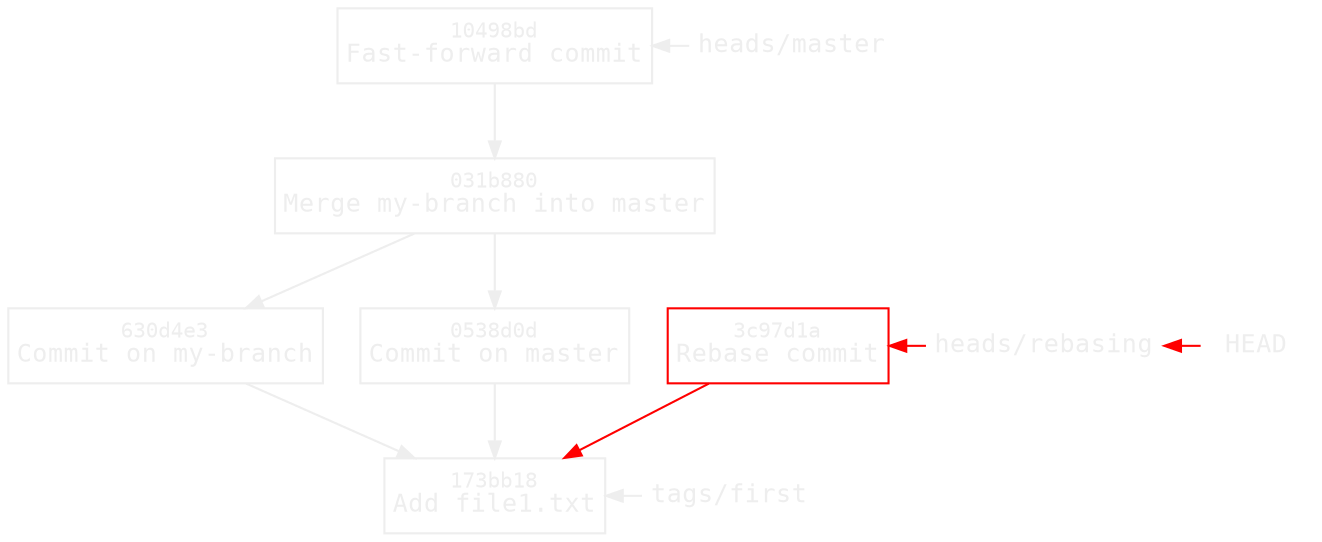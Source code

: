 digraph branch {
    bgcolor = transparent
    color = white

    node [fontname=monospace fontsize=12 fontcolor="#eeeeee"
          margin="0.06,0.1" height=0 color="#eeeeee"]
    edge [fontcolor="#eeeeee" color="#eeeeee" arrowsize=0.8]

    node [shape=box labeldistance=0.2]
    "173bb18" [label=<<font point-size="10">173bb18</font><br/>Add file1.txt>]
    "630d4e3" [label=<<font point-size="10">630d4e3</font><br/>Commit on my-branch>]
    "0538d0d" [label=<<font point-size="10">0538d0d</font><br/>Commit on master>]
    "031b880" [label=<<font point-size="10">031b880</font><br/>Merge my-branch into master>]
    "10498bd" [label=<<font point-size="10">10498bd</font><br/>Fast-forward commit>]
    "3c97d1a" [label=<<font point-size="10">3c97d1a</font><br/>Rebase commit>
        color=red]

    node [shape=none margin=0.05 height=0]
    HEAD
    master [label="heads/master"]
    rebasing [label="heads/rebasing"]
    first [label="tags/first"]

    // master
    {
        edge [weight=3]
        "0538d0d" -> "173bb18"
        "031b880" -> "0538d0d"
        "10498bd" -> "031b880"
    }

    "3c97d1a" -> "173bb18" [color=red]
    "630d4e3" -> "173bb18"
    "031b880" -> "630d4e3"

    {
        rank = same
        first -> "173bb18" [constraint=false]
    }

    {
        rank = same
        master -> "10498bd" [constraint=false weight=1]
    }

    {
        rank = same
        edge [constraint=false]
        HEAD -> rebasing [color=red]
        rebasing -> "3c97d1a" [color=red]
    }
}
